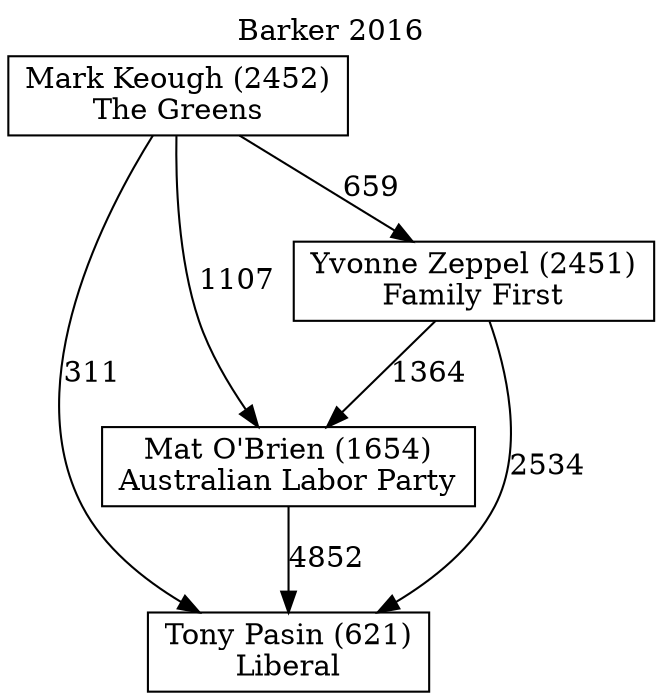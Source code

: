 // House preference flow
digraph "Tony Pasin (621)_Barker_2016" {
	graph [label="Barker 2016" labelloc=t mclimit=10]
	node [shape=box]
	"Tony Pasin (621)" [label="Tony Pasin (621)
Liberal"]
	"Mat O'Brien (1654)" [label="Mat O'Brien (1654)
Australian Labor Party"]
	"Yvonne Zeppel (2451)" [label="Yvonne Zeppel (2451)
Family First"]
	"Mark Keough (2452)" [label="Mark Keough (2452)
The Greens"]
	"Mat O'Brien (1654)" -> "Tony Pasin (621)" [label=4852]
	"Yvonne Zeppel (2451)" -> "Mat O'Brien (1654)" [label=1364]
	"Mark Keough (2452)" -> "Yvonne Zeppel (2451)" [label=659]
	"Yvonne Zeppel (2451)" -> "Tony Pasin (621)" [label=2534]
	"Mark Keough (2452)" -> "Tony Pasin (621)" [label=311]
	"Mark Keough (2452)" -> "Mat O'Brien (1654)" [label=1107]
}
